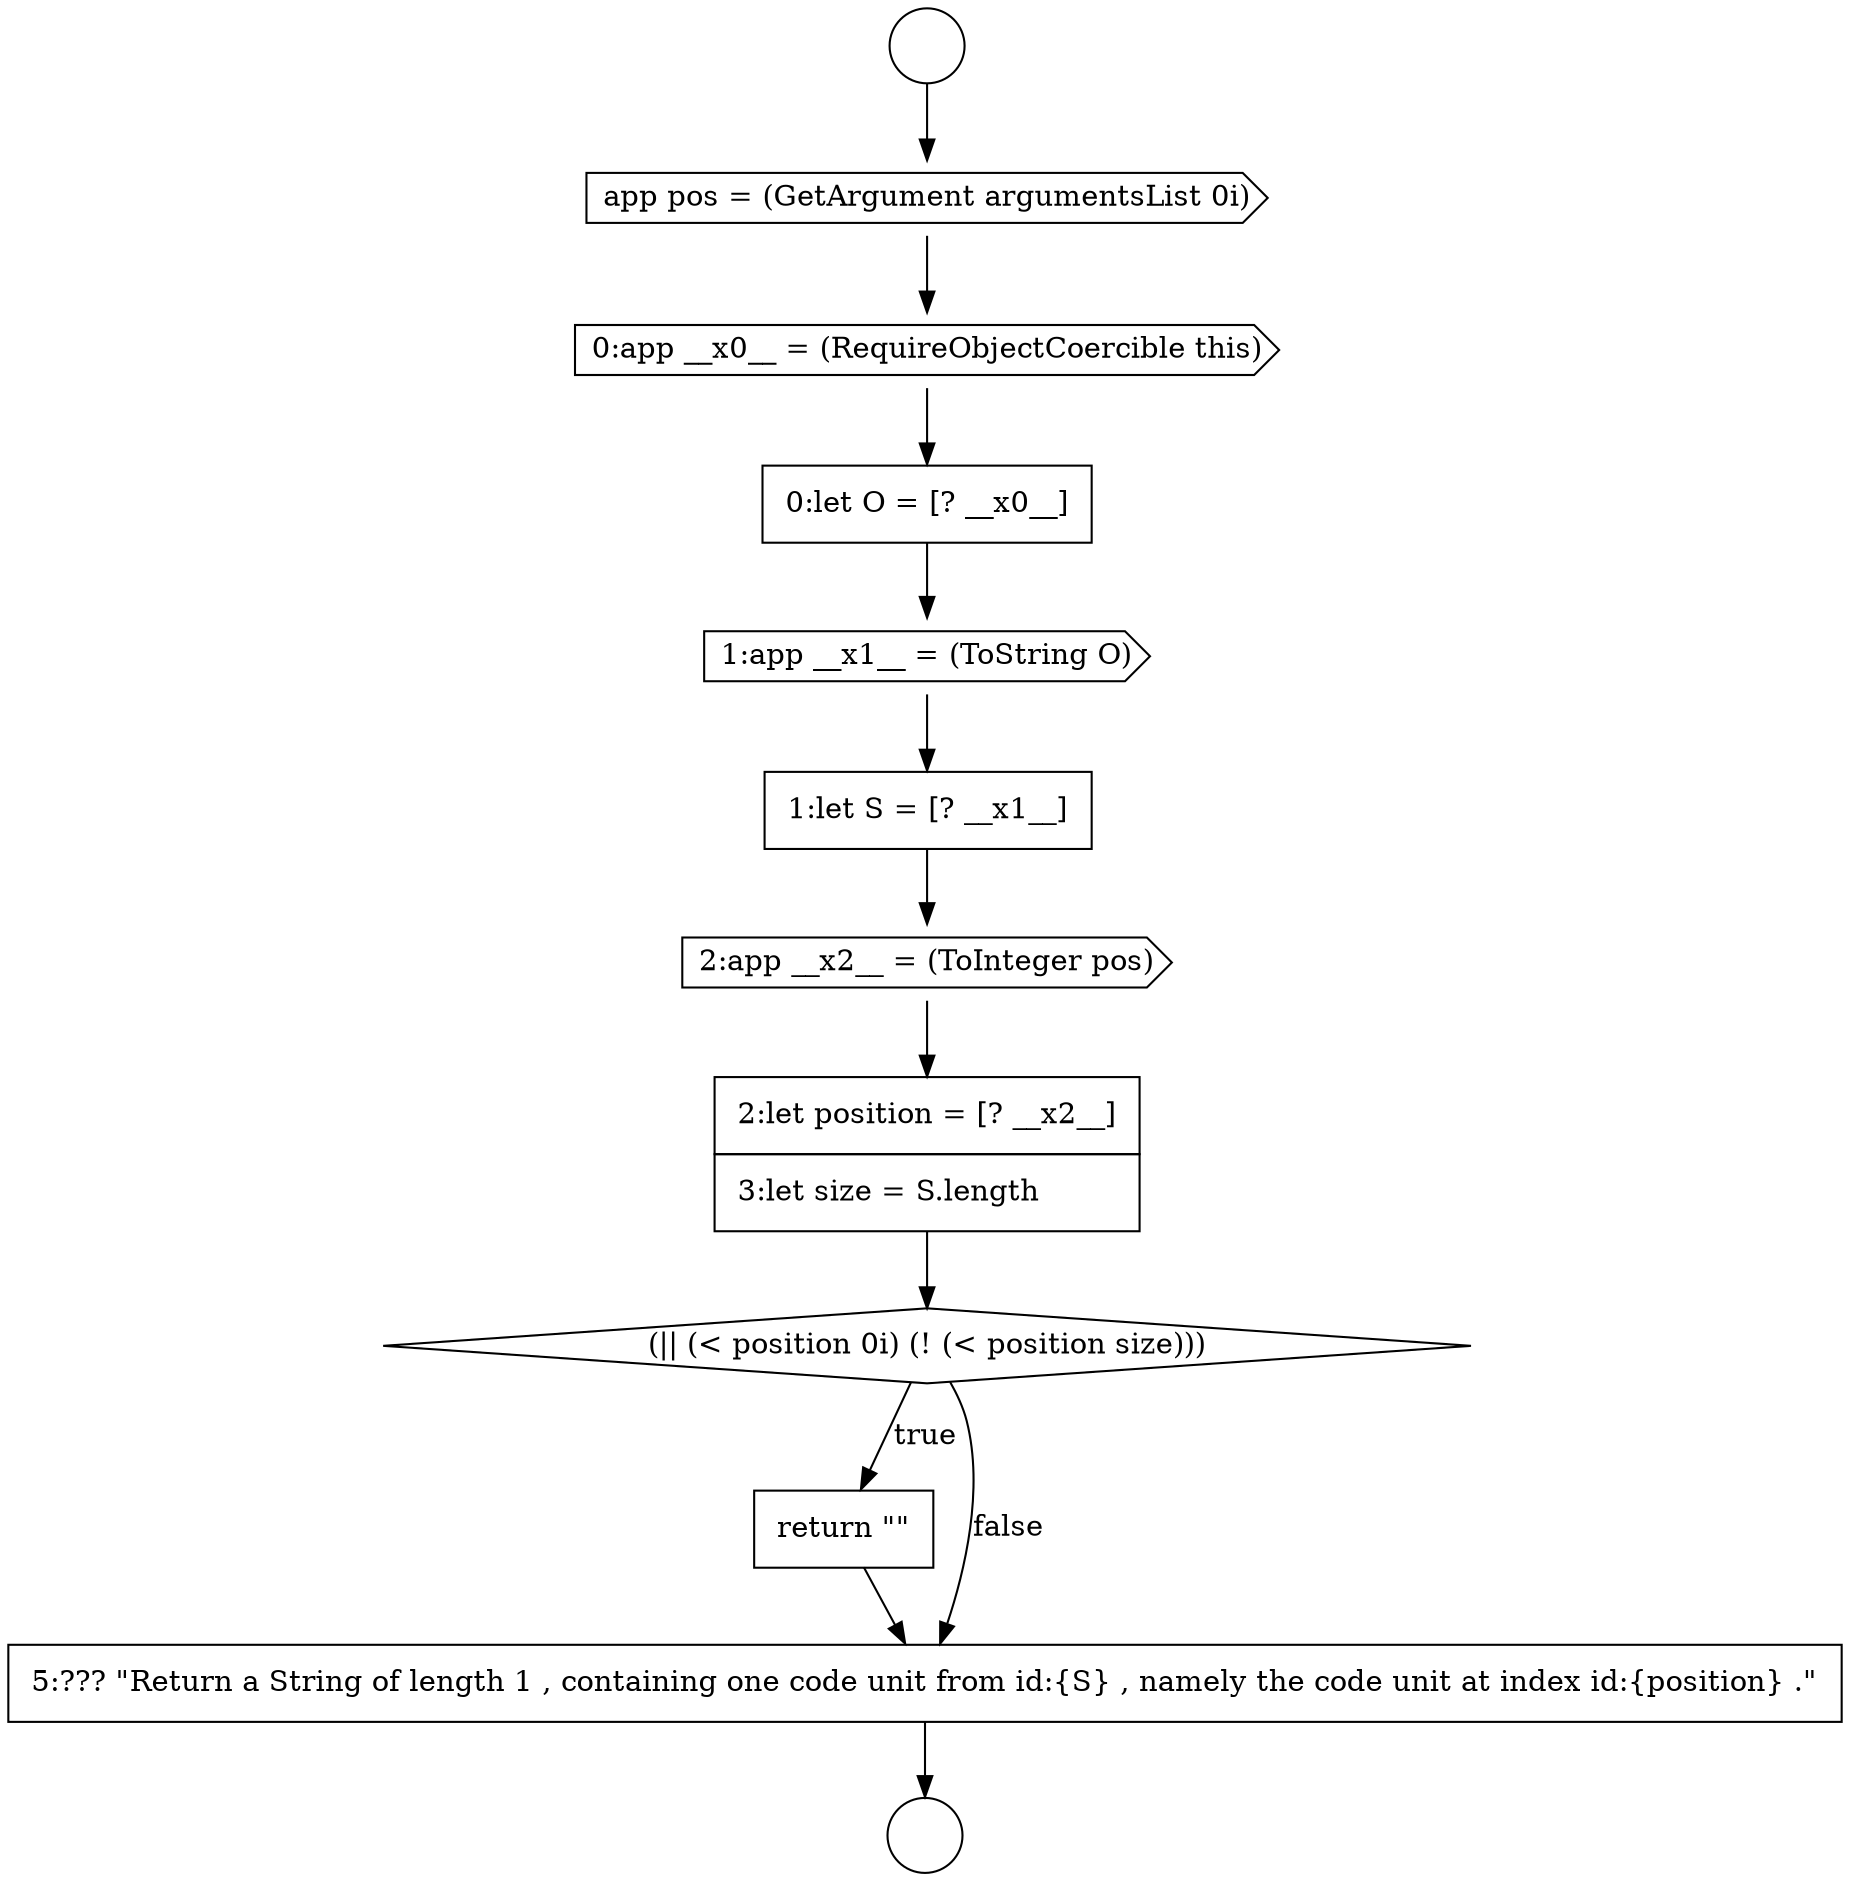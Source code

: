 digraph {
  node12129 [shape=none, margin=0, label=<<font color="black">
    <table border="0" cellborder="1" cellspacing="0" cellpadding="10">
      <tr><td align="left">return &quot;&quot;</td></tr>
    </table>
  </font>> color="black" fillcolor="white" style=filled]
  node12126 [shape=cds, label=<<font color="black">2:app __x2__ = (ToInteger pos)</font>> color="black" fillcolor="white" style=filled]
  node12122 [shape=cds, label=<<font color="black">0:app __x0__ = (RequireObjectCoercible this)</font>> color="black" fillcolor="white" style=filled]
  node12127 [shape=none, margin=0, label=<<font color="black">
    <table border="0" cellborder="1" cellspacing="0" cellpadding="10">
      <tr><td align="left">2:let position = [? __x2__]</td></tr>
      <tr><td align="left">3:let size = S.length</td></tr>
    </table>
  </font>> color="black" fillcolor="white" style=filled]
  node12123 [shape=none, margin=0, label=<<font color="black">
    <table border="0" cellborder="1" cellspacing="0" cellpadding="10">
      <tr><td align="left">0:let O = [? __x0__]</td></tr>
    </table>
  </font>> color="black" fillcolor="white" style=filled]
  node12119 [shape=circle label=" " color="black" fillcolor="white" style=filled]
  node12128 [shape=diamond, label=<<font color="black">(|| (&lt; position 0i) (! (&lt; position size)))</font>> color="black" fillcolor="white" style=filled]
  node12120 [shape=circle label=" " color="black" fillcolor="white" style=filled]
  node12124 [shape=cds, label=<<font color="black">1:app __x1__ = (ToString O)</font>> color="black" fillcolor="white" style=filled]
  node12130 [shape=none, margin=0, label=<<font color="black">
    <table border="0" cellborder="1" cellspacing="0" cellpadding="10">
      <tr><td align="left">5:??? &quot;Return a String of length 1 , containing one code unit from id:{S} , namely the code unit at index id:{position} .&quot;</td></tr>
    </table>
  </font>> color="black" fillcolor="white" style=filled]
  node12125 [shape=none, margin=0, label=<<font color="black">
    <table border="0" cellborder="1" cellspacing="0" cellpadding="10">
      <tr><td align="left">1:let S = [? __x1__]</td></tr>
    </table>
  </font>> color="black" fillcolor="white" style=filled]
  node12121 [shape=cds, label=<<font color="black">app pos = (GetArgument argumentsList 0i)</font>> color="black" fillcolor="white" style=filled]
  node12129 -> node12130 [ color="black"]
  node12126 -> node12127 [ color="black"]
  node12125 -> node12126 [ color="black"]
  node12121 -> node12122 [ color="black"]
  node12119 -> node12121 [ color="black"]
  node12127 -> node12128 [ color="black"]
  node12123 -> node12124 [ color="black"]
  node12124 -> node12125 [ color="black"]
  node12130 -> node12120 [ color="black"]
  node12128 -> node12129 [label=<<font color="black">true</font>> color="black"]
  node12128 -> node12130 [label=<<font color="black">false</font>> color="black"]
  node12122 -> node12123 [ color="black"]
}
